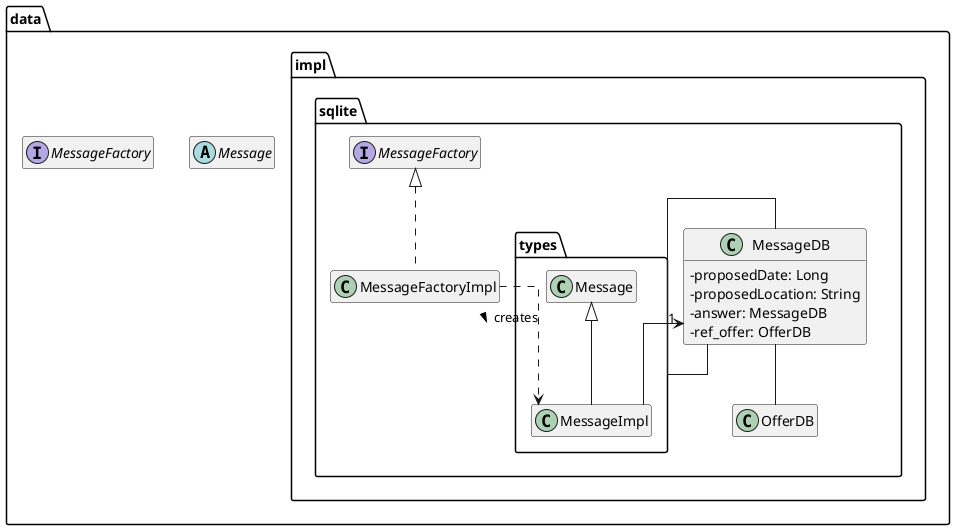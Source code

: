 @startuml

skinparam ClassAttributeIconSize 0
'skinparam groupInheritance 2
skinparam linetype ortho
hide empty members

package data #FFFFFF {
    abstract class Message

    interface MessageFactory

    package impl.sqlite #FFFFFF {
        
        class MessageDB {
            - proposedDate: Long
            - proposedLocation: String
            - answer: MessageDB
            - ref_offer: OfferDB
        }

        class OfferDB {
        }

        class MessageFactoryImpl implements MessageFactory {}

        package types #FFFFFF {
            class MessageImpl extends Message {}
        }

    }
}

MessageFactoryImpl ..> MessageImpl: creates >

MessageDB -- MessageDB
MessageDB -- OfferDB

MessageImpl -up-> "1" MessageDB

@enduml